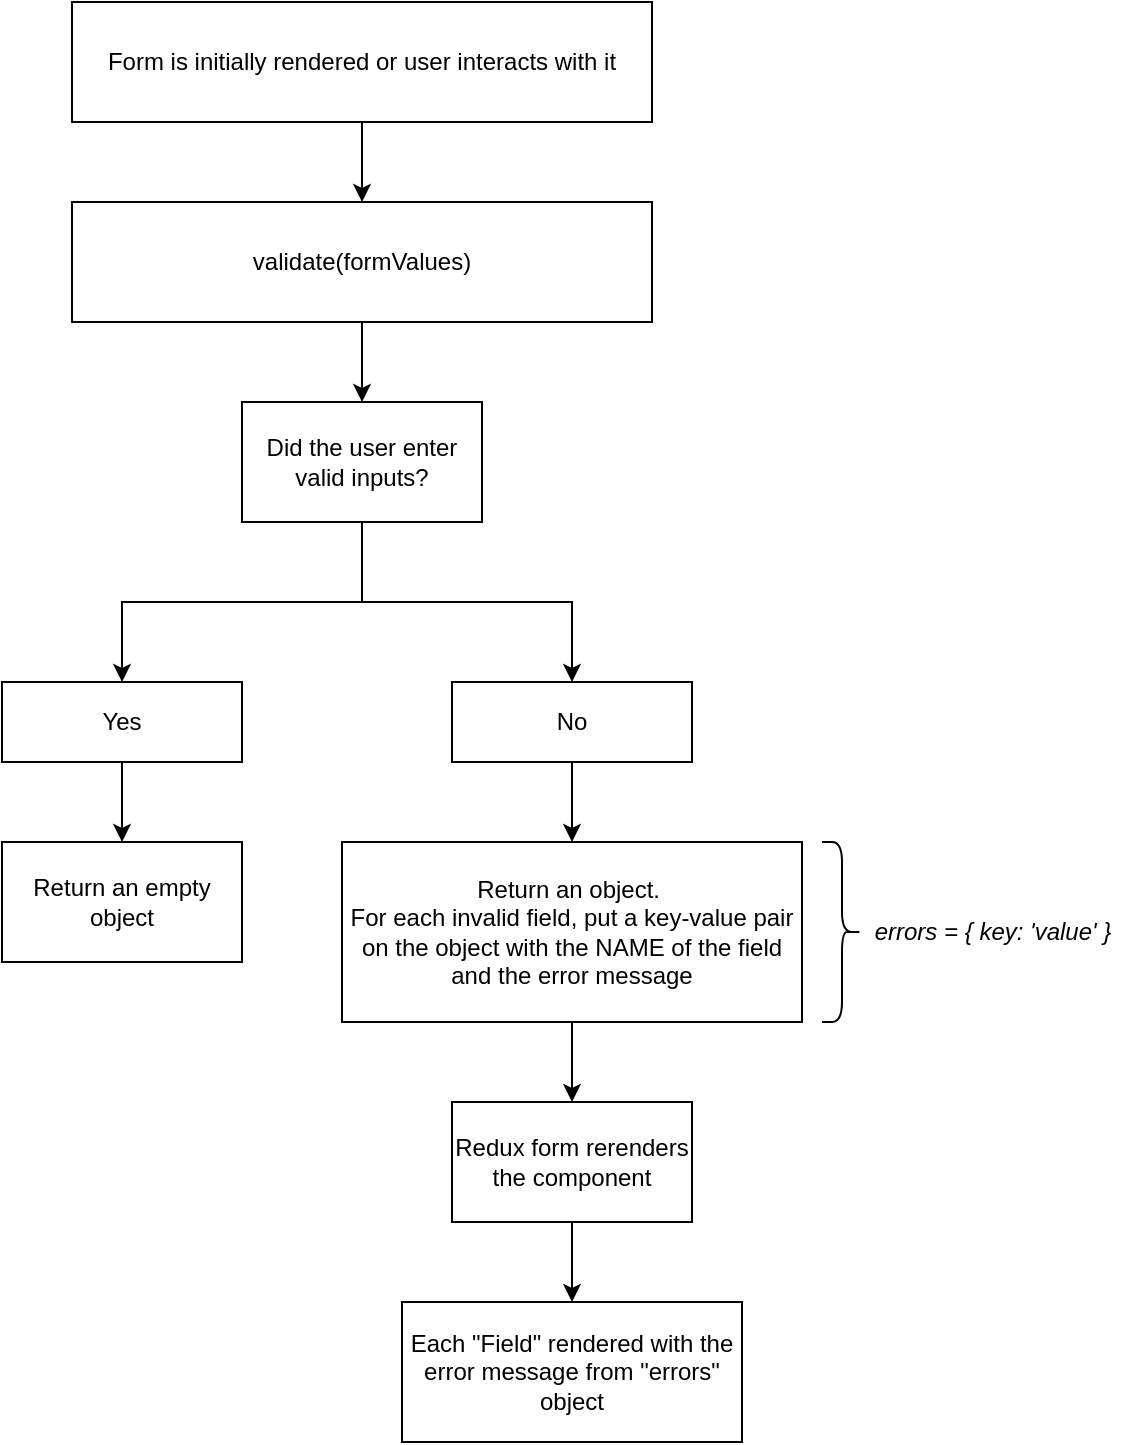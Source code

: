 <mxfile version="20.1.1" type="device"><diagram id="LcT4D4LA6LXjQLN0rmiD" name="Page-1"><mxGraphModel dx="1000" dy="774" grid="1" gridSize="10" guides="1" tooltips="1" connect="1" arrows="1" fold="1" page="1" pageScale="1" pageWidth="850" pageHeight="1100" math="0" shadow="0"><root><mxCell id="0"/><mxCell id="1" parent="0"/><mxCell id="71A-O0cSvF1THCBLSa9q-3" value="" style="edgeStyle=orthogonalEdgeStyle;rounded=0;orthogonalLoop=1;jettySize=auto;html=1;" edge="1" parent="1" source="71A-O0cSvF1THCBLSa9q-1" target="71A-O0cSvF1THCBLSa9q-2"><mxGeometry relative="1" as="geometry"/></mxCell><mxCell id="71A-O0cSvF1THCBLSa9q-1" value="Form is initially rendered or user interacts with it" style="rounded=0;whiteSpace=wrap;html=1;" vertex="1" parent="1"><mxGeometry x="280" y="160" width="290" height="60" as="geometry"/></mxCell><mxCell id="71A-O0cSvF1THCBLSa9q-5" value="" style="edgeStyle=orthogonalEdgeStyle;rounded=0;orthogonalLoop=1;jettySize=auto;html=1;" edge="1" parent="1" source="71A-O0cSvF1THCBLSa9q-2" target="71A-O0cSvF1THCBLSa9q-4"><mxGeometry relative="1" as="geometry"/></mxCell><mxCell id="71A-O0cSvF1THCBLSa9q-2" value="validate(formValues)" style="whiteSpace=wrap;html=1;rounded=0;" vertex="1" parent="1"><mxGeometry x="280" y="260" width="290" height="60" as="geometry"/></mxCell><mxCell id="71A-O0cSvF1THCBLSa9q-7" value="" style="edgeStyle=orthogonalEdgeStyle;rounded=0;orthogonalLoop=1;jettySize=auto;html=1;" edge="1" parent="1" source="71A-O0cSvF1THCBLSa9q-4" target="71A-O0cSvF1THCBLSa9q-6"><mxGeometry relative="1" as="geometry"/></mxCell><mxCell id="71A-O0cSvF1THCBLSa9q-9" value="" style="edgeStyle=orthogonalEdgeStyle;rounded=0;orthogonalLoop=1;jettySize=auto;html=1;" edge="1" parent="1" source="71A-O0cSvF1THCBLSa9q-4" target="71A-O0cSvF1THCBLSa9q-8"><mxGeometry relative="1" as="geometry"/></mxCell><mxCell id="71A-O0cSvF1THCBLSa9q-4" value="Did the user enter valid inputs?" style="whiteSpace=wrap;html=1;rounded=0;" vertex="1" parent="1"><mxGeometry x="365" y="360" width="120" height="60" as="geometry"/></mxCell><mxCell id="71A-O0cSvF1THCBLSa9q-11" value="" style="edgeStyle=orthogonalEdgeStyle;rounded=0;orthogonalLoop=1;jettySize=auto;html=1;" edge="1" parent="1" source="71A-O0cSvF1THCBLSa9q-6" target="71A-O0cSvF1THCBLSa9q-10"><mxGeometry relative="1" as="geometry"/></mxCell><mxCell id="71A-O0cSvF1THCBLSa9q-6" value="Yes&lt;br&gt;" style="whiteSpace=wrap;html=1;rounded=0;" vertex="1" parent="1"><mxGeometry x="245" y="500" width="120" height="40" as="geometry"/></mxCell><mxCell id="71A-O0cSvF1THCBLSa9q-13" value="" style="edgeStyle=orthogonalEdgeStyle;rounded=0;orthogonalLoop=1;jettySize=auto;html=1;" edge="1" parent="1" source="71A-O0cSvF1THCBLSa9q-8" target="71A-O0cSvF1THCBLSa9q-12"><mxGeometry relative="1" as="geometry"/></mxCell><mxCell id="71A-O0cSvF1THCBLSa9q-8" value="No" style="whiteSpace=wrap;html=1;rounded=0;" vertex="1" parent="1"><mxGeometry x="470" y="500" width="120" height="40" as="geometry"/></mxCell><mxCell id="71A-O0cSvF1THCBLSa9q-10" value="Return an empty object" style="whiteSpace=wrap;html=1;rounded=0;" vertex="1" parent="1"><mxGeometry x="245" y="580" width="120" height="60" as="geometry"/></mxCell><mxCell id="71A-O0cSvF1THCBLSa9q-15" value="" style="edgeStyle=orthogonalEdgeStyle;rounded=0;orthogonalLoop=1;jettySize=auto;html=1;" edge="1" parent="1" source="71A-O0cSvF1THCBLSa9q-12" target="71A-O0cSvF1THCBLSa9q-14"><mxGeometry relative="1" as="geometry"/></mxCell><mxCell id="71A-O0cSvF1THCBLSa9q-12" value="Return an object.&amp;nbsp;&lt;br&gt;For each invalid field, put a key-value pair on the object with the NAME of the field and the error message" style="whiteSpace=wrap;html=1;rounded=0;" vertex="1" parent="1"><mxGeometry x="415" y="580" width="230" height="90" as="geometry"/></mxCell><mxCell id="71A-O0cSvF1THCBLSa9q-17" value="" style="edgeStyle=orthogonalEdgeStyle;rounded=0;orthogonalLoop=1;jettySize=auto;html=1;" edge="1" parent="1" source="71A-O0cSvF1THCBLSa9q-14" target="71A-O0cSvF1THCBLSa9q-16"><mxGeometry relative="1" as="geometry"/></mxCell><mxCell id="71A-O0cSvF1THCBLSa9q-14" value="Redux form rerenders the component" style="whiteSpace=wrap;html=1;rounded=0;" vertex="1" parent="1"><mxGeometry x="470" y="710" width="120" height="60" as="geometry"/></mxCell><mxCell id="71A-O0cSvF1THCBLSa9q-16" value="Each &quot;Field&quot; rendered with the error message from &quot;errors&quot; object" style="whiteSpace=wrap;html=1;rounded=0;" vertex="1" parent="1"><mxGeometry x="445" y="810" width="170" height="70" as="geometry"/></mxCell><mxCell id="71A-O0cSvF1THCBLSa9q-18" value="errors = { key: 'value' }" style="text;html=1;align=center;verticalAlign=middle;resizable=0;points=[];autosize=1;strokeColor=none;fillColor=none;fontStyle=2;horizontal=1;" vertex="1" parent="1"><mxGeometry x="670" y="610" width="140" height="30" as="geometry"/></mxCell><mxCell id="71A-O0cSvF1THCBLSa9q-19" value="" style="shape=curlyBracket;whiteSpace=wrap;html=1;rounded=1;flipH=1;" vertex="1" parent="1"><mxGeometry x="655" y="580" width="20" height="90" as="geometry"/></mxCell></root></mxGraphModel></diagram></mxfile>